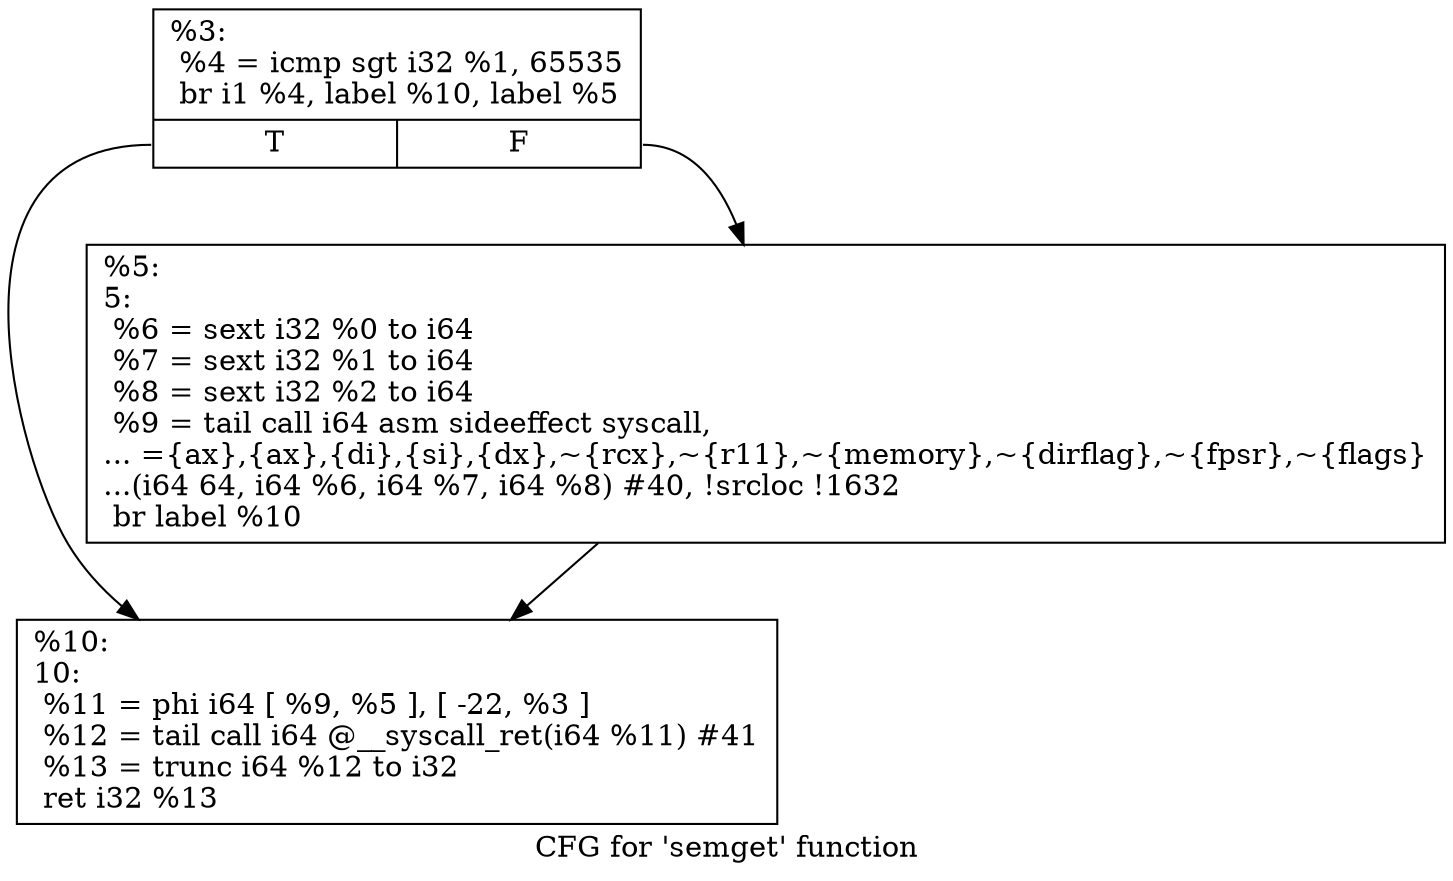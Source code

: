 digraph "CFG for 'semget' function" {
	label="CFG for 'semget' function";

	Node0x1922640 [shape=record,label="{%3:\l  %4 = icmp sgt i32 %1, 65535\l  br i1 %4, label %10, label %5\l|{<s0>T|<s1>F}}"];
	Node0x1922640:s0 -> Node0x1922a90;
	Node0x1922640:s1 -> Node0x1922a40;
	Node0x1922a40 [shape=record,label="{%5:\l5:                                                \l  %6 = sext i32 %0 to i64\l  %7 = sext i32 %1 to i64\l  %8 = sext i32 %2 to i64\l  %9 = tail call i64 asm sideeffect syscall,\l... =\{ax\},\{ax\},\{di\},\{si\},\{dx\},~\{rcx\},~\{r11\},~\{memory\},~\{dirflag\},~\{fpsr\},~\{flags\}\l...(i64 64, i64 %6, i64 %7, i64 %8) #40, !srcloc !1632\l  br label %10\l}"];
	Node0x1922a40 -> Node0x1922a90;
	Node0x1922a90 [shape=record,label="{%10:\l10:                                               \l  %11 = phi i64 [ %9, %5 ], [ -22, %3 ]\l  %12 = tail call i64 @__syscall_ret(i64 %11) #41\l  %13 = trunc i64 %12 to i32\l  ret i32 %13\l}"];
}
